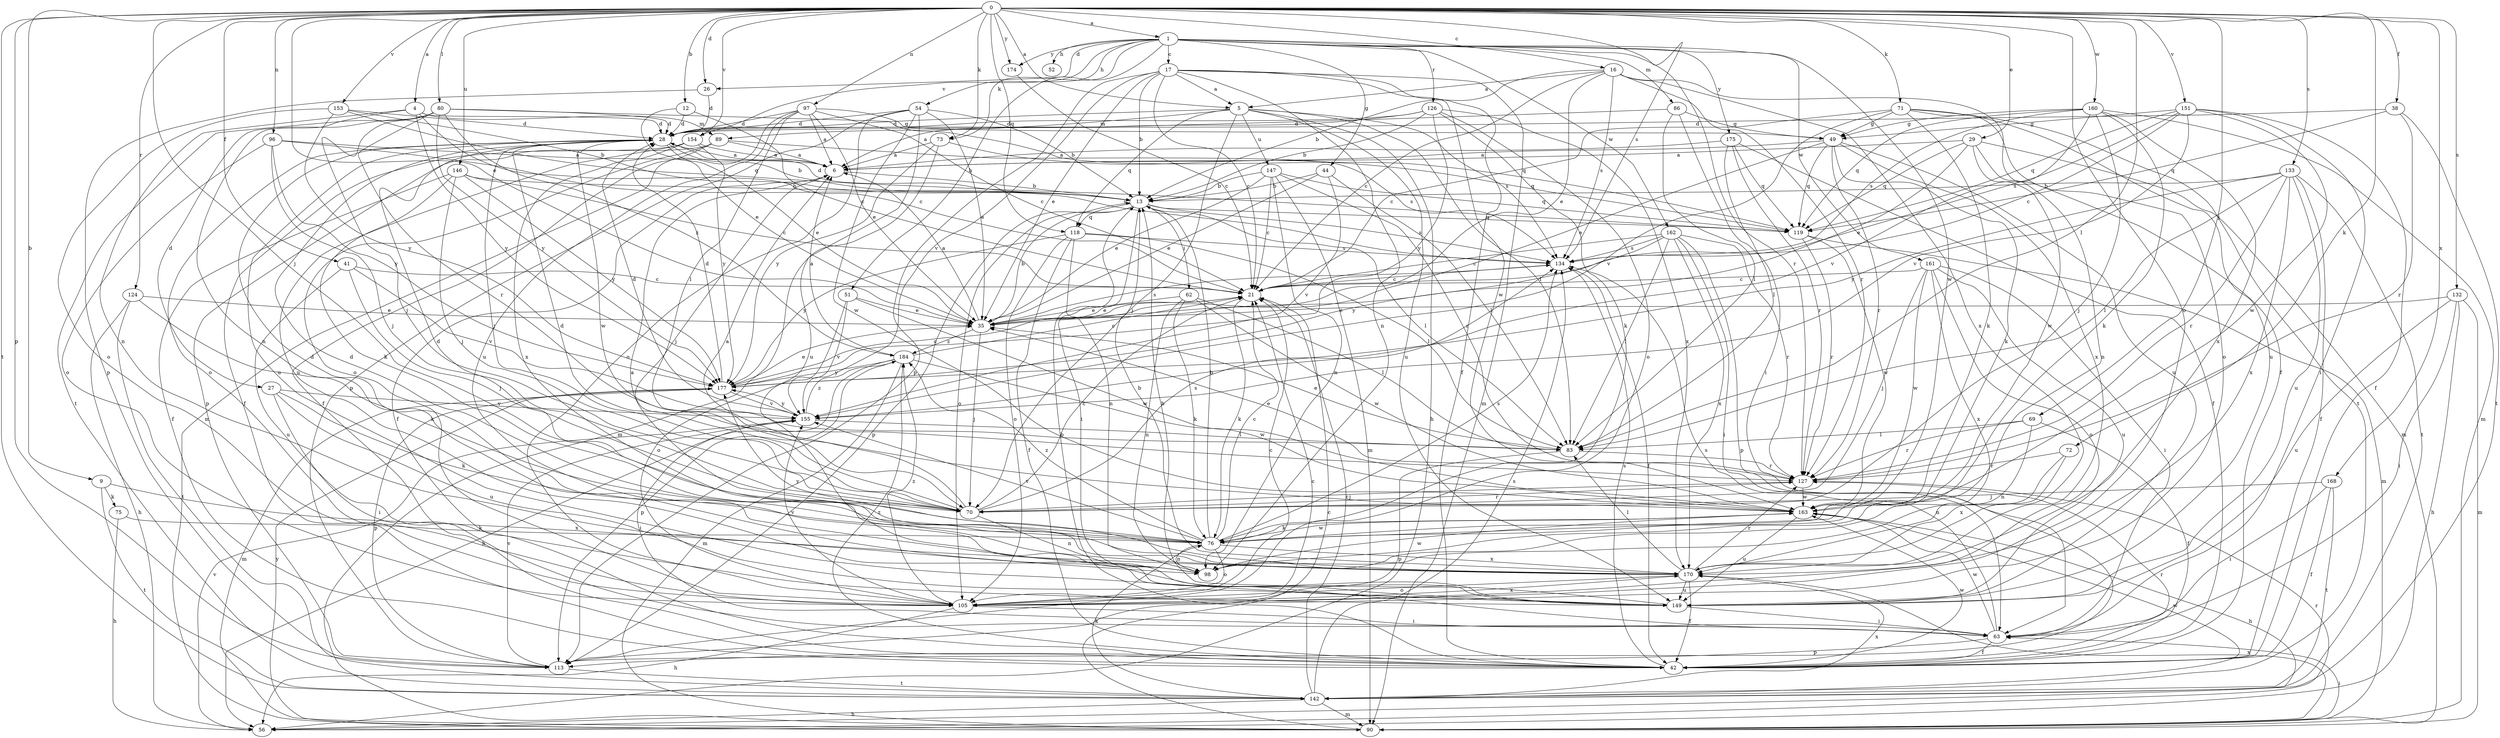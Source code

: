 strict digraph  {
0;
1;
4;
5;
6;
9;
12;
13;
16;
17;
21;
26;
27;
28;
29;
35;
38;
41;
42;
44;
49;
51;
52;
54;
56;
62;
63;
69;
70;
71;
72;
73;
75;
76;
80;
83;
86;
89;
90;
96;
97;
98;
105;
113;
118;
119;
124;
126;
127;
132;
133;
134;
142;
146;
147;
149;
151;
153;
154;
155;
160;
161;
162;
163;
168;
170;
174;
175;
177;
184;
0 -> 1  [label=a];
0 -> 4  [label=a];
0 -> 5  [label=a];
0 -> 9  [label=b];
0 -> 12  [label=b];
0 -> 16  [label=c];
0 -> 26  [label=d];
0 -> 29  [label=e];
0 -> 35  [label=e];
0 -> 38  [label=f];
0 -> 41  [label=f];
0 -> 69  [label=j];
0 -> 70  [label=j];
0 -> 71  [label=k];
0 -> 72  [label=k];
0 -> 73  [label=k];
0 -> 80  [label=l];
0 -> 83  [label=l];
0 -> 96  [label=n];
0 -> 97  [label=n];
0 -> 105  [label=o];
0 -> 113  [label=p];
0 -> 118  [label=q];
0 -> 124  [label=r];
0 -> 132  [label=s];
0 -> 133  [label=s];
0 -> 134  [label=s];
0 -> 142  [label=t];
0 -> 146  [label=u];
0 -> 151  [label=v];
0 -> 153  [label=v];
0 -> 154  [label=v];
0 -> 160  [label=w];
0 -> 168  [label=x];
0 -> 174  [label=y];
1 -> 17  [label=c];
1 -> 26  [label=d];
1 -> 44  [label=g];
1 -> 51  [label=h];
1 -> 52  [label=h];
1 -> 54  [label=h];
1 -> 73  [label=k];
1 -> 86  [label=m];
1 -> 126  [label=r];
1 -> 127  [label=r];
1 -> 154  [label=v];
1 -> 161  [label=w];
1 -> 162  [label=w];
1 -> 163  [label=w];
1 -> 174  [label=y];
1 -> 175  [label=y];
4 -> 21  [label=c];
4 -> 27  [label=d];
4 -> 28  [label=d];
4 -> 89  [label=m];
4 -> 98  [label=n];
4 -> 177  [label=y];
5 -> 28  [label=d];
5 -> 56  [label=h];
5 -> 70  [label=j];
5 -> 83  [label=l];
5 -> 89  [label=m];
5 -> 118  [label=q];
5 -> 134  [label=s];
5 -> 147  [label=u];
5 -> 149  [label=u];
6 -> 13  [label=b];
6 -> 42  [label=f];
6 -> 70  [label=j];
9 -> 75  [label=k];
9 -> 142  [label=t];
9 -> 170  [label=x];
12 -> 21  [label=c];
12 -> 28  [label=d];
12 -> 35  [label=e];
13 -> 28  [label=d];
13 -> 62  [label=i];
13 -> 63  [label=i];
13 -> 83  [label=l];
13 -> 105  [label=o];
13 -> 113  [label=p];
13 -> 118  [label=q];
13 -> 119  [label=q];
13 -> 134  [label=s];
16 -> 5  [label=a];
16 -> 13  [label=b];
16 -> 21  [label=c];
16 -> 35  [label=e];
16 -> 42  [label=f];
16 -> 127  [label=r];
16 -> 134  [label=s];
16 -> 170  [label=x];
17 -> 5  [label=a];
17 -> 13  [label=b];
17 -> 21  [label=c];
17 -> 35  [label=e];
17 -> 42  [label=f];
17 -> 90  [label=m];
17 -> 98  [label=n];
17 -> 113  [label=p];
17 -> 155  [label=v];
17 -> 163  [label=w];
21 -> 35  [label=e];
21 -> 76  [label=k];
26 -> 28  [label=d];
26 -> 113  [label=p];
27 -> 63  [label=i];
27 -> 76  [label=k];
27 -> 149  [label=u];
27 -> 155  [label=v];
28 -> 6  [label=a];
28 -> 13  [label=b];
28 -> 35  [label=e];
28 -> 70  [label=j];
28 -> 105  [label=o];
28 -> 149  [label=u];
28 -> 163  [label=w];
29 -> 6  [label=a];
29 -> 35  [label=e];
29 -> 90  [label=m];
29 -> 98  [label=n];
29 -> 119  [label=q];
29 -> 163  [label=w];
35 -> 6  [label=a];
35 -> 13  [label=b];
35 -> 70  [label=j];
35 -> 134  [label=s];
35 -> 184  [label=z];
38 -> 28  [label=d];
38 -> 119  [label=q];
38 -> 127  [label=r];
38 -> 142  [label=t];
41 -> 21  [label=c];
41 -> 70  [label=j];
41 -> 149  [label=u];
41 -> 155  [label=v];
42 -> 13  [label=b];
42 -> 127  [label=r];
42 -> 134  [label=s];
42 -> 163  [label=w];
42 -> 184  [label=z];
44 -> 13  [label=b];
44 -> 35  [label=e];
44 -> 83  [label=l];
44 -> 155  [label=v];
49 -> 6  [label=a];
49 -> 35  [label=e];
49 -> 76  [label=k];
49 -> 119  [label=q];
49 -> 127  [label=r];
49 -> 149  [label=u];
49 -> 170  [label=x];
51 -> 35  [label=e];
51 -> 105  [label=o];
51 -> 155  [label=v];
51 -> 163  [label=w];
54 -> 13  [label=b];
54 -> 28  [label=d];
54 -> 35  [label=e];
54 -> 105  [label=o];
54 -> 113  [label=p];
54 -> 149  [label=u];
54 -> 163  [label=w];
56 -> 127  [label=r];
56 -> 155  [label=v];
62 -> 35  [label=e];
62 -> 76  [label=k];
62 -> 83  [label=l];
62 -> 98  [label=n];
62 -> 163  [label=w];
63 -> 42  [label=f];
63 -> 113  [label=p];
63 -> 134  [label=s];
63 -> 163  [label=w];
69 -> 42  [label=f];
69 -> 83  [label=l];
69 -> 98  [label=n];
69 -> 127  [label=r];
70 -> 6  [label=a];
70 -> 21  [label=c];
70 -> 28  [label=d];
70 -> 98  [label=n];
70 -> 127  [label=r];
70 -> 134  [label=s];
71 -> 21  [label=c];
71 -> 49  [label=g];
71 -> 76  [label=k];
71 -> 105  [label=o];
71 -> 142  [label=t];
71 -> 149  [label=u];
71 -> 155  [label=v];
72 -> 98  [label=n];
72 -> 127  [label=r];
72 -> 170  [label=x];
73 -> 6  [label=a];
73 -> 90  [label=m];
73 -> 119  [label=q];
73 -> 177  [label=y];
75 -> 56  [label=h];
75 -> 76  [label=k];
76 -> 13  [label=b];
76 -> 21  [label=c];
76 -> 28  [label=d];
76 -> 98  [label=n];
76 -> 105  [label=o];
76 -> 134  [label=s];
76 -> 155  [label=v];
76 -> 163  [label=w];
76 -> 170  [label=x];
76 -> 184  [label=z];
80 -> 28  [label=d];
80 -> 70  [label=j];
80 -> 98  [label=n];
80 -> 119  [label=q];
80 -> 127  [label=r];
80 -> 142  [label=t];
80 -> 177  [label=y];
80 -> 184  [label=z];
83 -> 35  [label=e];
83 -> 113  [label=p];
83 -> 127  [label=r];
86 -> 28  [label=d];
86 -> 49  [label=g];
86 -> 63  [label=i];
86 -> 83  [label=l];
89 -> 6  [label=a];
89 -> 42  [label=f];
89 -> 105  [label=o];
89 -> 113  [label=p];
89 -> 134  [label=s];
90 -> 21  [label=c];
90 -> 63  [label=i];
90 -> 170  [label=x];
90 -> 177  [label=y];
96 -> 6  [label=a];
96 -> 70  [label=j];
96 -> 105  [label=o];
96 -> 134  [label=s];
96 -> 177  [label=y];
97 -> 6  [label=a];
97 -> 21  [label=c];
97 -> 28  [label=d];
97 -> 35  [label=e];
97 -> 49  [label=g];
97 -> 83  [label=l];
97 -> 90  [label=m];
97 -> 149  [label=u];
98 -> 28  [label=d];
98 -> 163  [label=w];
105 -> 21  [label=c];
105 -> 56  [label=h];
105 -> 63  [label=i];
105 -> 155  [label=v];
105 -> 170  [label=x];
105 -> 184  [label=z];
113 -> 21  [label=c];
113 -> 142  [label=t];
113 -> 155  [label=v];
118 -> 42  [label=f];
118 -> 83  [label=l];
118 -> 98  [label=n];
118 -> 105  [label=o];
118 -> 134  [label=s];
118 -> 177  [label=y];
119 -> 90  [label=m];
119 -> 127  [label=r];
119 -> 163  [label=w];
124 -> 35  [label=e];
124 -> 56  [label=h];
124 -> 76  [label=k];
124 -> 142  [label=t];
126 -> 6  [label=a];
126 -> 13  [label=b];
126 -> 28  [label=d];
126 -> 76  [label=k];
126 -> 105  [label=o];
126 -> 170  [label=x];
126 -> 177  [label=y];
127 -> 35  [label=e];
127 -> 70  [label=j];
127 -> 163  [label=w];
132 -> 35  [label=e];
132 -> 56  [label=h];
132 -> 63  [label=i];
132 -> 90  [label=m];
132 -> 149  [label=u];
133 -> 13  [label=b];
133 -> 42  [label=f];
133 -> 83  [label=l];
133 -> 127  [label=r];
133 -> 142  [label=t];
133 -> 149  [label=u];
133 -> 170  [label=x];
133 -> 177  [label=y];
134 -> 21  [label=c];
134 -> 42  [label=f];
142 -> 21  [label=c];
142 -> 56  [label=h];
142 -> 76  [label=k];
142 -> 90  [label=m];
142 -> 134  [label=s];
142 -> 163  [label=w];
142 -> 170  [label=x];
146 -> 13  [label=b];
146 -> 21  [label=c];
146 -> 42  [label=f];
146 -> 70  [label=j];
146 -> 76  [label=k];
146 -> 177  [label=y];
147 -> 13  [label=b];
147 -> 21  [label=c];
147 -> 35  [label=e];
147 -> 90  [label=m];
147 -> 98  [label=n];
147 -> 119  [label=q];
147 -> 127  [label=r];
149 -> 13  [label=b];
149 -> 63  [label=i];
151 -> 21  [label=c];
151 -> 42  [label=f];
151 -> 49  [label=g];
151 -> 63  [label=i];
151 -> 119  [label=q];
151 -> 134  [label=s];
151 -> 155  [label=v];
151 -> 163  [label=w];
153 -> 13  [label=b];
153 -> 28  [label=d];
153 -> 105  [label=o];
153 -> 119  [label=q];
153 -> 177  [label=y];
154 -> 6  [label=a];
154 -> 42  [label=f];
154 -> 149  [label=u];
154 -> 170  [label=x];
154 -> 177  [label=y];
155 -> 28  [label=d];
155 -> 63  [label=i];
155 -> 83  [label=l];
155 -> 177  [label=y];
155 -> 184  [label=z];
160 -> 49  [label=g];
160 -> 70  [label=j];
160 -> 76  [label=k];
160 -> 90  [label=m];
160 -> 119  [label=q];
160 -> 134  [label=s];
160 -> 155  [label=v];
160 -> 170  [label=x];
161 -> 21  [label=c];
161 -> 63  [label=i];
161 -> 70  [label=j];
161 -> 105  [label=o];
161 -> 149  [label=u];
161 -> 163  [label=w];
161 -> 170  [label=x];
162 -> 21  [label=c];
162 -> 63  [label=i];
162 -> 83  [label=l];
162 -> 113  [label=p];
162 -> 127  [label=r];
162 -> 134  [label=s];
162 -> 170  [label=x];
162 -> 177  [label=y];
163 -> 56  [label=h];
163 -> 76  [label=k];
163 -> 149  [label=u];
168 -> 42  [label=f];
168 -> 63  [label=i];
168 -> 70  [label=j];
168 -> 142  [label=t];
170 -> 6  [label=a];
170 -> 13  [label=b];
170 -> 28  [label=d];
170 -> 42  [label=f];
170 -> 83  [label=l];
170 -> 105  [label=o];
170 -> 127  [label=r];
170 -> 149  [label=u];
170 -> 177  [label=y];
174 -> 21  [label=c];
175 -> 6  [label=a];
175 -> 42  [label=f];
175 -> 83  [label=l];
175 -> 119  [label=q];
175 -> 127  [label=r];
177 -> 21  [label=c];
177 -> 28  [label=d];
177 -> 35  [label=e];
177 -> 90  [label=m];
177 -> 113  [label=p];
177 -> 155  [label=v];
184 -> 6  [label=a];
184 -> 21  [label=c];
184 -> 56  [label=h];
184 -> 90  [label=m];
184 -> 113  [label=p];
184 -> 163  [label=w];
184 -> 177  [label=y];
}
